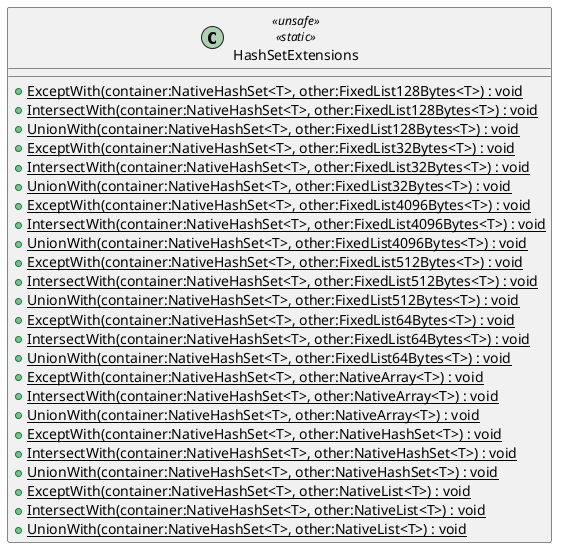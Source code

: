@startuml
class HashSetExtensions <<unsafe>> <<static>> {
    + {static} ExceptWith(container:NativeHashSet<T>, other:FixedList128Bytes<T>) : void
    + {static} IntersectWith(container:NativeHashSet<T>, other:FixedList128Bytes<T>) : void
    + {static} UnionWith(container:NativeHashSet<T>, other:FixedList128Bytes<T>) : void
    + {static} ExceptWith(container:NativeHashSet<T>, other:FixedList32Bytes<T>) : void
    + {static} IntersectWith(container:NativeHashSet<T>, other:FixedList32Bytes<T>) : void
    + {static} UnionWith(container:NativeHashSet<T>, other:FixedList32Bytes<T>) : void
    + {static} ExceptWith(container:NativeHashSet<T>, other:FixedList4096Bytes<T>) : void
    + {static} IntersectWith(container:NativeHashSet<T>, other:FixedList4096Bytes<T>) : void
    + {static} UnionWith(container:NativeHashSet<T>, other:FixedList4096Bytes<T>) : void
    + {static} ExceptWith(container:NativeHashSet<T>, other:FixedList512Bytes<T>) : void
    + {static} IntersectWith(container:NativeHashSet<T>, other:FixedList512Bytes<T>) : void
    + {static} UnionWith(container:NativeHashSet<T>, other:FixedList512Bytes<T>) : void
    + {static} ExceptWith(container:NativeHashSet<T>, other:FixedList64Bytes<T>) : void
    + {static} IntersectWith(container:NativeHashSet<T>, other:FixedList64Bytes<T>) : void
    + {static} UnionWith(container:NativeHashSet<T>, other:FixedList64Bytes<T>) : void
    + {static} ExceptWith(container:NativeHashSet<T>, other:NativeArray<T>) : void
    + {static} IntersectWith(container:NativeHashSet<T>, other:NativeArray<T>) : void
    + {static} UnionWith(container:NativeHashSet<T>, other:NativeArray<T>) : void
    + {static} ExceptWith(container:NativeHashSet<T>, other:NativeHashSet<T>) : void
    + {static} IntersectWith(container:NativeHashSet<T>, other:NativeHashSet<T>) : void
    + {static} UnionWith(container:NativeHashSet<T>, other:NativeHashSet<T>) : void
    + {static} ExceptWith(container:NativeHashSet<T>, other:NativeList<T>) : void
    + {static} IntersectWith(container:NativeHashSet<T>, other:NativeList<T>) : void
    + {static} UnionWith(container:NativeHashSet<T>, other:NativeList<T>) : void
}
@enduml

